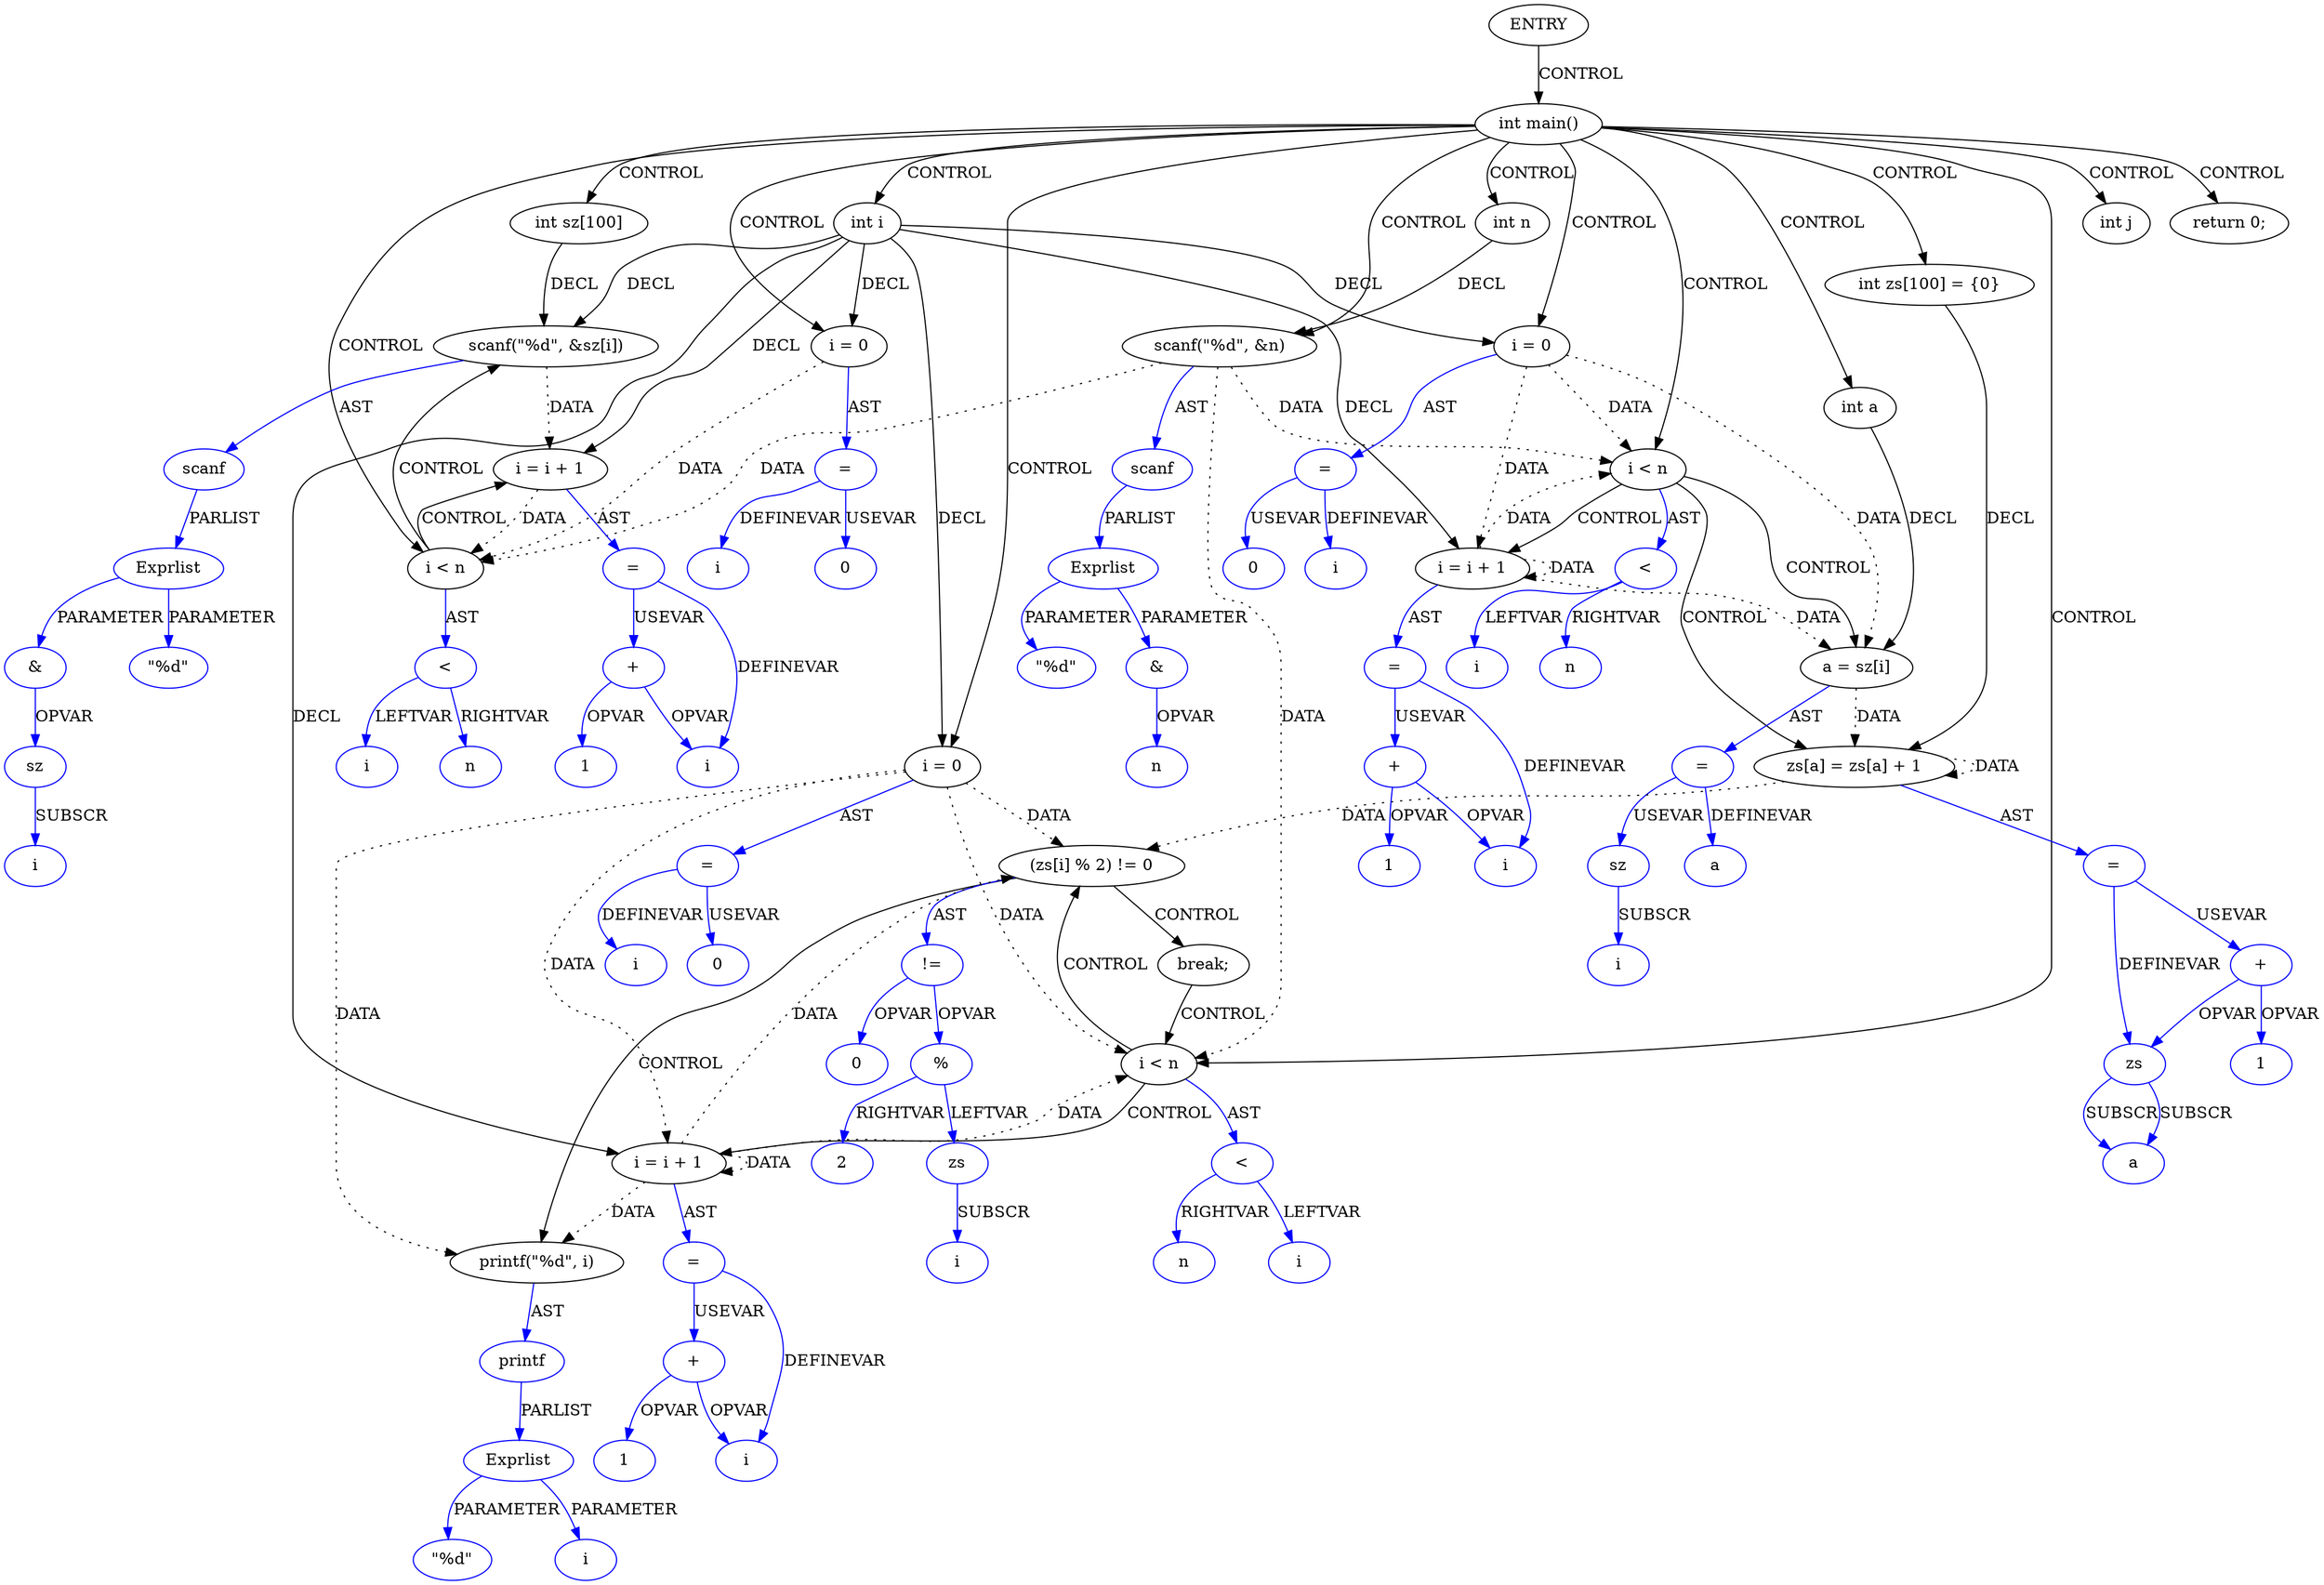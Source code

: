 digraph DotForMerge{
Node1 [label="ENTRY",type="ENTRY",coord="-1"];
Node2 [label="int main()",type="CONTROL",coord="2"];
Node4 [label="int sz[100]",type="DECL",coord="3",varname="sz",vartype="int[]"];
Node5 [label="int zs[100] = {0}",type="DECL",coord="3",varname="zs",vartype="int[]"];
Node6 [label="int n",type="DECL",coord="4",varname="n",vartype="int"];
Node7 [label="int i",type="DECL",coord="4",varname="i",vartype="int"];
Node8 [label="int j",type="DECL",coord="4",varname="j",vartype="int"];
Node9 [label="int a",type="DECL",coord="4",varname="a",vartype="int"];
Node10 [label="scanf(\"%d\", &n)",type="CALL",coord="5"];
Node11 [label="scanf",type="FUNCNAME",coord="5",color=blue];
Node12 [label="Exprlist",type="EXPRS",coord="5",color=blue];
Node13 [label="\"%d\"",type="CONST",coord="5",color=blue];
Node14 [label="&",type="OP",coord="5",color=blue];
Node15 [label="n",type="VAR",coord="5",color=blue];
Node16 [label="i = 0",type="ASSIGN",coord="6"];
Node17 [label="=",type="ASSIGNOP",coord="6",color=blue];
Node18 [label="i",type="VAR",coord="6",color=blue];
Node19 [label="0",type="CONST",coord="6",color=blue];
Node20 [label="i < n",type="CONTROL",coord="6"];
Node23 [label="scanf(\"%d\", &sz[i])",type="CALL",coord="7"];
Node24 [label="scanf",type="FUNCNAME",coord="7",color=blue];
Node25 [label="Exprlist",type="EXPRS",coord="7",color=blue];
Node26 [label="\"%d\"",type="CONST",coord="7",color=blue];
Node27 [label="&",type="OP",coord="7",color=blue];
Node28 [label="sz",type="VAR",coord="7",color=blue];
Node29 [label="i",type="VAR",coord="7",color=blue];
Node30 [label="i = i + 1",type="ASSIGN",coord="6"];
Node31 [label="=",type="ASSIGNOP",coord="6",color=blue];
Node32 [label="i",type="VAR",coord="6",color=blue];
Node33 [label="+",type="OP",coord="6",color=blue];
Node34 [label="1",type="CONST",coord="6",color=blue];
Node35 [label="<",type="OP",coord="6",color=blue];
Node36 [label="i",type="VAR",coord="6",color=blue];
Node37 [label="n",type="VAR",coord="6",color=blue];
Node38 [label="i = 0",type="ASSIGN",coord="9"];
Node39 [label="=",type="ASSIGNOP",coord="9",color=blue];
Node40 [label="i",type="VAR",coord="9",color=blue];
Node41 [label="0",type="CONST",coord="9",color=blue];
Node42 [label="i < n",type="CONTROL",coord="9"];
Node45 [label="a = sz[i]",type="ASSIGN",coord="10"];
Node46 [label="=",type="ASSIGNOP",coord="10",color=blue];
Node47 [label="a",type="VAR",coord="10",color=blue];
Node48 [label="sz",type="VAR",coord="10",color=blue];
Node49 [label="i",type="VAR",coord="10",color=blue];
Node50 [label="zs[a] = zs[a] + 1",type="ASSIGN",coord="11"];
Node51 [label="=",type="ASSIGNOP",coord="11",color=blue];
Node52 [label="zs",type="VAR",coord="11",color=blue];
Node53 [label="a",type="VAR",coord="11",color=blue];
Node54 [label="+",type="OP",coord="11",color=blue];
Node55 [label="1",type="CONST",coord="11",color=blue];
Node56 [label="i = i + 1",type="ASSIGN",coord="9"];
Node57 [label="=",type="ASSIGNOP",coord="9",color=blue];
Node58 [label="i",type="VAR",coord="9",color=blue];
Node59 [label="+",type="OP",coord="9",color=blue];
Node60 [label="1",type="CONST",coord="9",color=blue];
Node61 [label="<",type="OP",coord="9",color=blue];
Node62 [label="i",type="VAR",coord="9",color=blue];
Node63 [label="n",type="VAR",coord="9",color=blue];
Node64 [label="i = 0",type="ASSIGN",coord="13"];
Node65 [label="=",type="ASSIGNOP",coord="13",color=blue];
Node66 [label="i",type="VAR",coord="13",color=blue];
Node67 [label="0",type="CONST",coord="13",color=blue];
Node68 [label="i < n",type="CONTROL",coord="13"];
Node71 [label="(zs[i] % 2) != 0",type="CONTROL",coord="14"];
Node73 [label="printf(\"%d\", i)",type="CALL",coord="15"];
Node74 [label="printf",type="FUNCNAME",coord="15",color=blue];
Node75 [label="Exprlist",type="EXPRS",coord="15",color=blue];
Node76 [label="\"%d\"",type="CONST",coord="15",color=blue];
Node77 [label="i",type="VAR",coord="15",color=blue];
Node78 [label="break;",type="CONTROL",coord="16"];
Node79 [label="!=",type="OP",coord="14",color=blue];
Node80 [label="%",type="OP",coord="14",color=blue];
Node81 [label="zs",type="VAR",coord="14",color=blue];
Node82 [label="i",type="VAR",coord="14",color=blue];
Node83 [label="2",type="CONST",coord="14",color=blue];
Node84 [label="0",type="CONST",coord="14",color=blue];
Node85 [label="i = i + 1",type="ASSIGN",coord="13"];
Node86 [label="=",type="ASSIGNOP",coord="13",color=blue];
Node87 [label="i",type="VAR",coord="13",color=blue];
Node88 [label="+",type="OP",coord="13",color=blue];
Node89 [label="1",type="CONST",coord="13",color=blue];
Node90 [label="<",type="OP",coord="13",color=blue];
Node91 [label="i",type="VAR",coord="13",color=blue];
Node92 [label="n",type="VAR",coord="13",color=blue];
Node93 [label="return 0;",type="RETURN",coord="19"];
Node1->Node2 [label = "CONTROL" ];
Node2->Node4 [label = "CONTROL" ];
Node2->Node5 [label = "CONTROL" ];
Node2->Node6 [label = "CONTROL" ];
Node2->Node7 [label = "CONTROL" ];
Node2->Node8 [label = "CONTROL" ];
Node2->Node9 [label = "CONTROL" ];
Node2->Node10 [label = "CONTROL" ];
Node2->Node16 [label = "CONTROL" ];
Node2->Node20 [label = "CONTROL" ];
Node2->Node38 [label = "CONTROL" ];
Node2->Node42 [label = "CONTROL" ];
Node2->Node64 [label = "CONTROL" ];
Node2->Node68 [label = "CONTROL" ];
Node2->Node93 [label = "CONTROL" ];
Node20->Node23 [label = "CONTROL" ];
Node20->Node30 [label = "CONTROL" ];
Node42->Node45 [label = "CONTROL" ];
Node42->Node50 [label = "CONTROL" ];
Node42->Node56 [label = "CONTROL" ];
Node68->Node71 [label = "CONTROL" ];
Node68->Node85 [label = "CONTROL" ];
Node71->Node73 [label = "CONTROL" ];
Node71->Node78 [label = "CONTROL" ];
Node78->Node68 [label = "CONTROL" ];
Node10->Node20 [label = "DATA", style = dotted ]
Node10->Node42 [label = "DATA", style = dotted ]
Node10->Node68 [label = "DATA", style = dotted ]
Node16->Node20 [label = "DATA", style = dotted ]
Node23->Node30 [label = "DATA", style = dotted ]
Node30->Node20 [label = "DATA", style = dotted ]
Node38->Node42 [label = "DATA", style = dotted ]
Node38->Node45 [label = "DATA", style = dotted ]
Node38->Node56 [label = "DATA", style = dotted ]
Node45->Node50 [label = "DATA", style = dotted ]
Node50->Node50 [label = "DATA", style = dotted ]
Node50->Node71 [label = "DATA", style = dotted ]
Node56->Node42 [label = "DATA", style = dotted ]
Node56->Node45 [label = "DATA", style = dotted ]
Node56->Node56 [label = "DATA", style = dotted ]
Node64->Node68 [label = "DATA", style = dotted ]
Node64->Node71 [label = "DATA", style = dotted ]
Node64->Node73 [label = "DATA", style = dotted ]
Node64->Node85 [label = "DATA", style = dotted ]
Node85->Node68 [label = "DATA", style = dotted ]
Node85->Node71 [label = "DATA", style = dotted ]
Node85->Node73 [label = "DATA", style = dotted ]
Node85->Node85 [label = "DATA", style = dotted ]
Node4->Node23 [label = "DECL"]
Node5->Node50 [label = "DECL"]
Node6->Node10 [label = "DECL"]
Node7->Node64 [label = "DECL"]
Node7->Node56 [label = "DECL"]
Node7->Node85 [label = "DECL"]
Node7->Node30 [label = "DECL"]
Node7->Node23 [label = "DECL"]
Node7->Node16 [label = "DECL"]
Node7->Node38 [label = "DECL"]
Node9->Node45 [label = "DECL"]
Node10->Node11 [label = "AST" color=blue]
Node11->Node12 [label = "PARLIST" color=blue]
Node12->Node13 [label = "PARAMETER" color=blue]
Node12->Node14 [label = "PARAMETER" color=blue]
Node14->Node15 [label = "OPVAR" color=blue]
Node16->Node17 [label = "AST" color=blue]
Node17->Node18 [label = "DEFINEVAR" color=blue]
Node17->Node19 [label = "USEVAR" color=blue]
Node20->Node35 [label = "AST" color=blue]
Node23->Node24 [label = "AST" color=blue]
Node24->Node25 [label = "PARLIST" color=blue]
Node25->Node26 [label = "PARAMETER" color=blue]
Node25->Node27 [label = "PARAMETER" color=blue]
Node27->Node28 [label = "OPVAR" color=blue]
Node28->Node29 [label = "SUBSCR" color=blue]
Node30->Node31 [label = "AST" color=blue]
Node31->Node32 [label = "DEFINEVAR" color=blue]
Node31->Node33 [label = "USEVAR" color=blue]
Node33->Node32 [label = "OPVAR" color=blue]
Node33->Node34 [label = "OPVAR" color=blue]
Node35->Node36 [label = "LEFTVAR" color=blue]
Node35->Node37 [label = "RIGHTVAR" color=blue]
Node38->Node39 [label = "AST" color=blue]
Node39->Node40 [label = "DEFINEVAR" color=blue]
Node39->Node41 [label = "USEVAR" color=blue]
Node42->Node61 [label = "AST" color=blue]
Node45->Node46 [label = "AST" color=blue]
Node46->Node47 [label = "DEFINEVAR" color=blue]
Node46->Node48 [label = "USEVAR" color=blue]
Node48->Node49 [label = "SUBSCR" color=blue]
Node50->Node51 [label = "AST" color=blue]
Node51->Node52 [label = "DEFINEVAR" color=blue]
Node51->Node54 [label = "USEVAR" color=blue]
Node52->Node53 [label = "SUBSCR" color=blue]
Node52->Node53 [label = "SUBSCR" color=blue]
Node54->Node52 [label = "OPVAR" color=blue]
Node54->Node55 [label = "OPVAR" color=blue]
Node56->Node57 [label = "AST" color=blue]
Node57->Node58 [label = "DEFINEVAR" color=blue]
Node57->Node59 [label = "USEVAR" color=blue]
Node59->Node58 [label = "OPVAR" color=blue]
Node59->Node60 [label = "OPVAR" color=blue]
Node61->Node62 [label = "LEFTVAR" color=blue]
Node61->Node63 [label = "RIGHTVAR" color=blue]
Node64->Node65 [label = "AST" color=blue]
Node65->Node66 [label = "DEFINEVAR" color=blue]
Node65->Node67 [label = "USEVAR" color=blue]
Node68->Node90 [label = "AST" color=blue]
Node71->Node79 [label = "AST" color=blue]
Node73->Node74 [label = "AST" color=blue]
Node74->Node75 [label = "PARLIST" color=blue]
Node75->Node76 [label = "PARAMETER" color=blue]
Node75->Node77 [label = "PARAMETER" color=blue]
Node79->Node80 [label = "OPVAR" color=blue]
Node79->Node84 [label = "OPVAR" color=blue]
Node80->Node81 [label = "LEFTVAR" color=blue]
Node80->Node83 [label = "RIGHTVAR" color=blue]
Node81->Node82 [label = "SUBSCR" color=blue]
Node85->Node86 [label = "AST" color=blue]
Node86->Node87 [label = "DEFINEVAR" color=blue]
Node86->Node88 [label = "USEVAR" color=blue]
Node88->Node87 [label = "OPVAR" color=blue]
Node88->Node89 [label = "OPVAR" color=blue]
Node90->Node91 [label = "LEFTVAR" color=blue]
Node90->Node92 [label = "RIGHTVAR" color=blue]
}

